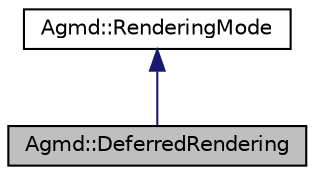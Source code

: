 digraph "Agmd::DeferredRendering"
{
  edge [fontname="Helvetica",fontsize="10",labelfontname="Helvetica",labelfontsize="10"];
  node [fontname="Helvetica",fontsize="10",shape=record];
  Node1 [label="Agmd::DeferredRendering",height=0.2,width=0.4,color="black", fillcolor="grey75", style="filled" fontcolor="black"];
  Node2 -> Node1 [dir="back",color="midnightblue",fontsize="10",style="solid"];
  Node2 [label="Agmd::RenderingMode",height=0.2,width=0.4,color="black", fillcolor="white", style="filled",URL="$class_agmd_1_1_rendering_mode.html"];
}
